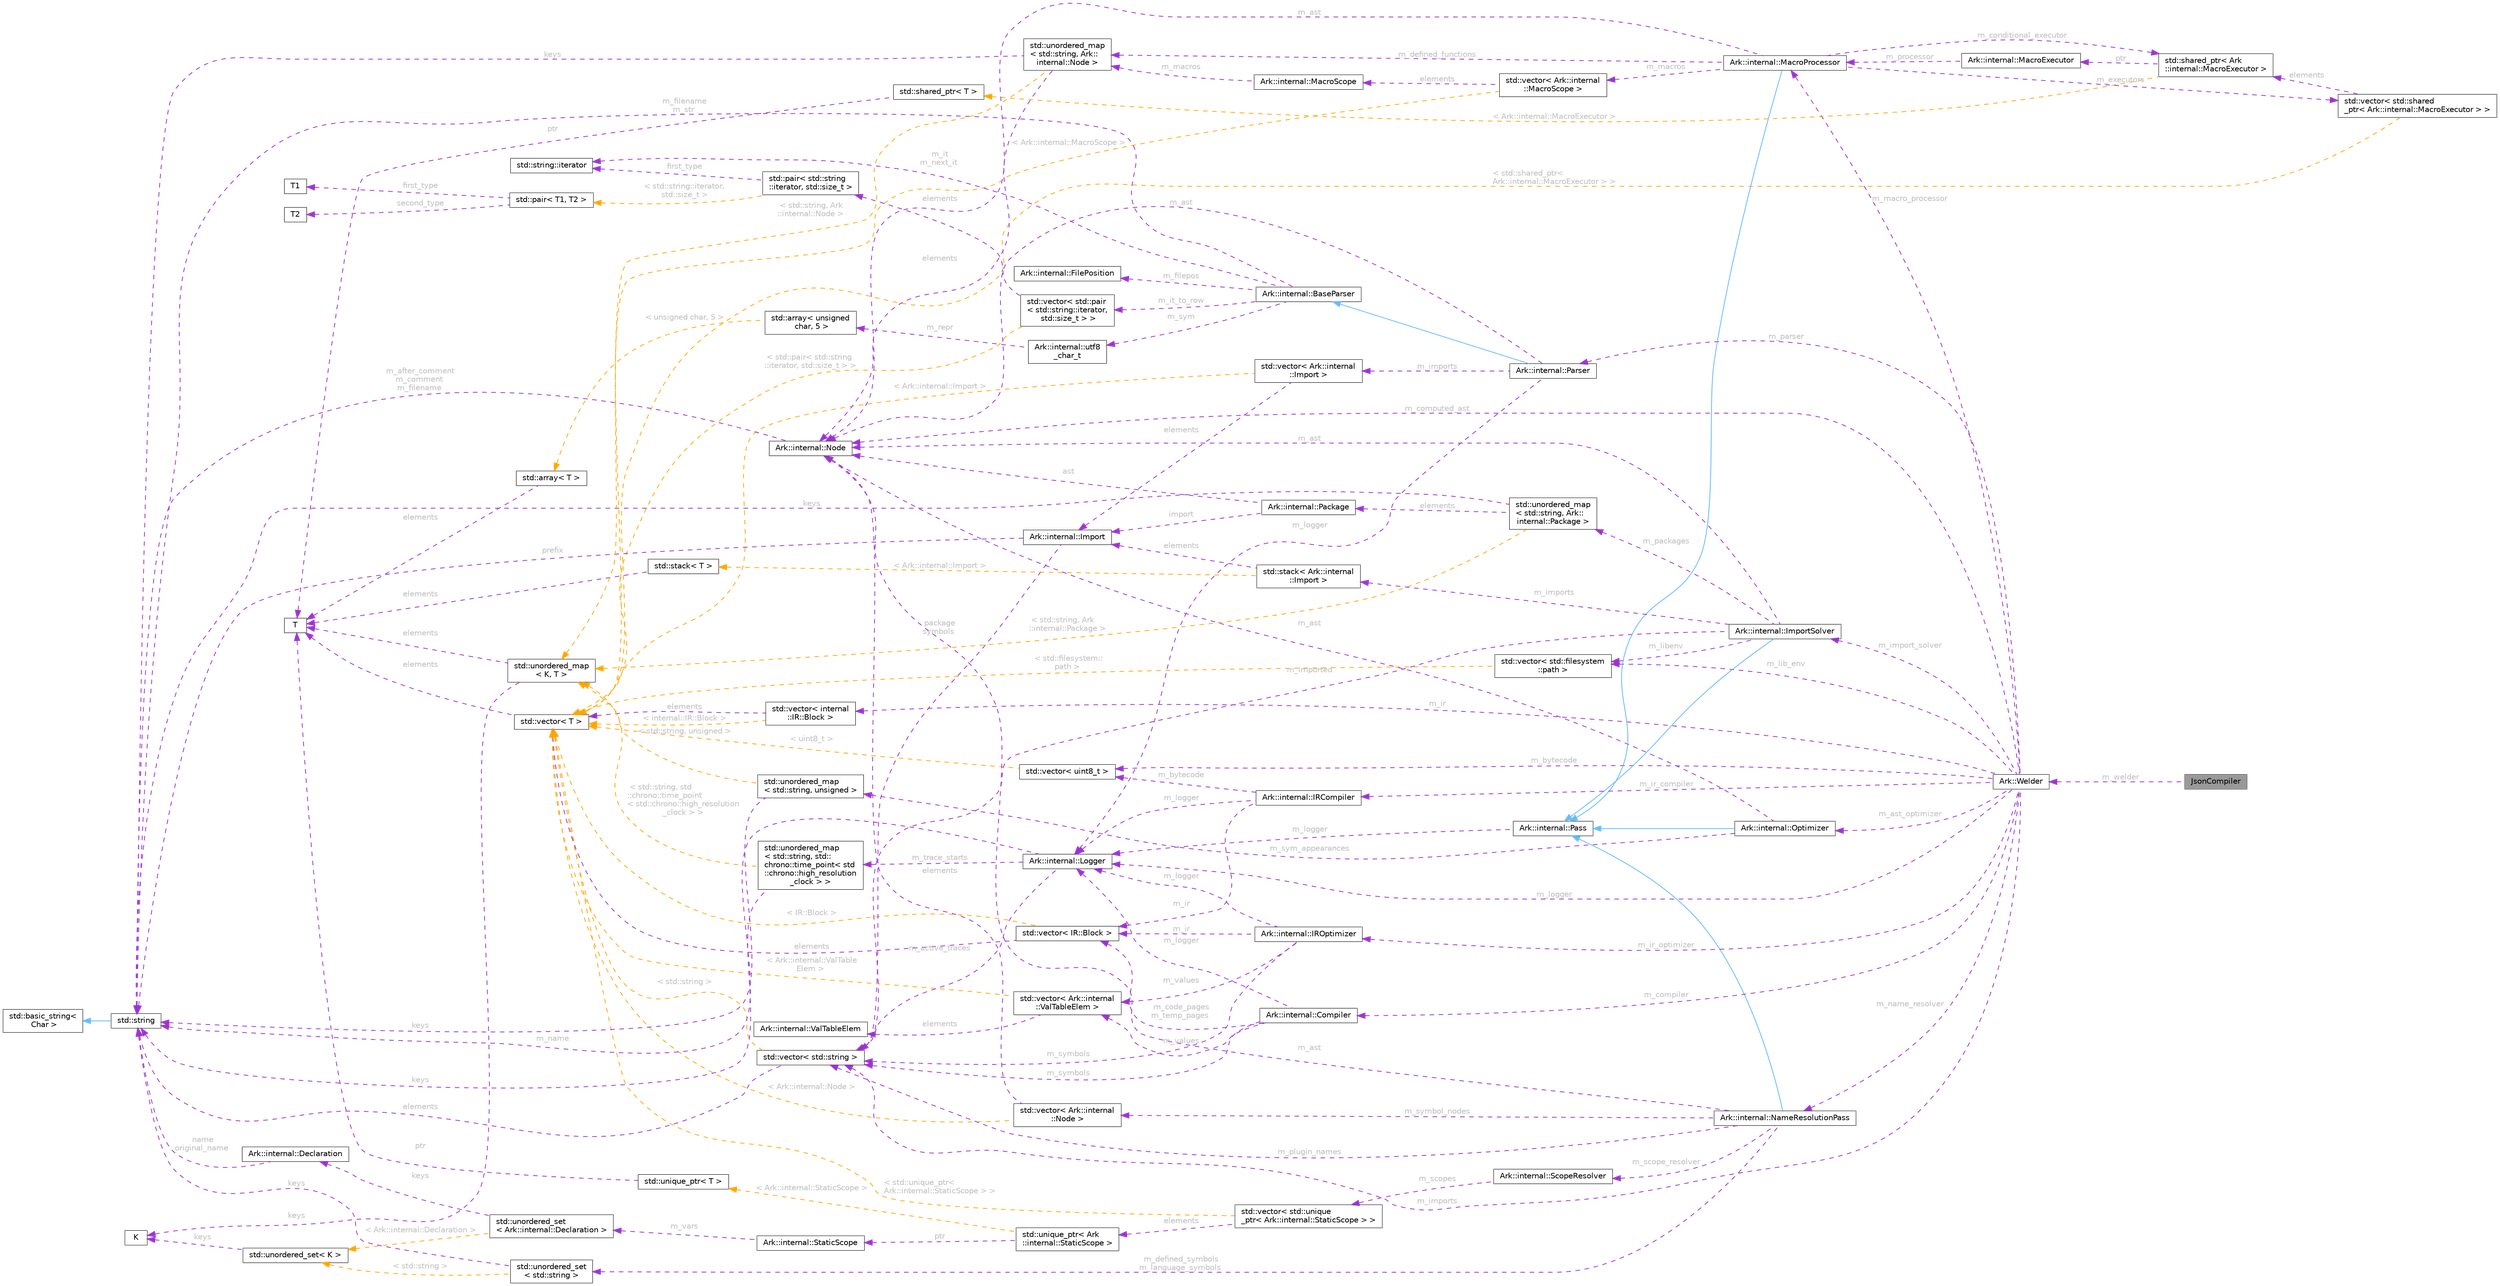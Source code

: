 digraph "JsonCompiler"
{
 // INTERACTIVE_SVG=YES
 // LATEX_PDF_SIZE
  bgcolor="transparent";
  edge [fontname=Helvetica,fontsize=10,labelfontname=Helvetica,labelfontsize=10];
  node [fontname=Helvetica,fontsize=10,shape=box,height=0.2,width=0.4];
  rankdir="LR";
  Node1 [id="Node000001",label="JsonCompiler",height=0.2,width=0.4,color="gray40", fillcolor="grey60", style="filled", fontcolor="black",tooltip=" "];
  Node2 -> Node1 [id="edge1_Node000001_Node000002",dir="back",color="darkorchid3",style="dashed",tooltip=" ",label=" m_welder",fontcolor="grey" ];
  Node2 [id="Node000002",label="Ark::Welder",height=0.2,width=0.4,color="gray40", fillcolor="white", style="filled",URL="$d7/da8/classArk_1_1Welder.html",tooltip="The welder joins all the compiler passes."];
  Node3 -> Node2 [id="edge2_Node000002_Node000003",dir="back",color="darkorchid3",style="dashed",tooltip=" ",label=" m_lib_env",fontcolor="grey" ];
  Node3 [id="Node000003",label="std::vector\< std::filesystem\l::path \>",height=0.2,width=0.4,color="gray40", fillcolor="white", style="filled",tooltip=" "];
  Node4 -> Node3 [id="edge3_Node000003_Node000004",dir="back",color="orange",style="dashed",tooltip=" ",label=" \< std::filesystem::\lpath \>",fontcolor="grey" ];
  Node4 [id="Node000004",label="std::vector\< T \>",height=0.2,width=0.4,color="gray40", fillcolor="white", style="filled",tooltip=" "];
  Node5 -> Node4 [id="edge4_Node000004_Node000005",dir="back",color="darkorchid3",style="dashed",tooltip=" ",label=" elements",fontcolor="grey" ];
  Node5 [id="Node000005",label="T",height=0.2,width=0.4,color="gray40", fillcolor="white", style="filled",tooltip=" "];
  Node6 -> Node2 [id="edge5_Node000002_Node000006",dir="back",color="darkorchid3",style="dashed",tooltip=" ",label=" m_imports",fontcolor="grey" ];
  Node6 [id="Node000006",label="std::vector\< std::string \>",height=0.2,width=0.4,color="gray40", fillcolor="white", style="filled",tooltip=" "];
  Node7 -> Node6 [id="edge6_Node000006_Node000007",dir="back",color="darkorchid3",style="dashed",tooltip=" ",label=" elements",fontcolor="grey" ];
  Node7 [id="Node000007",label="std::string",height=0.2,width=0.4,color="gray40", fillcolor="white", style="filled",tooltip=" "];
  Node8 -> Node7 [id="edge7_Node000007_Node000008",dir="back",color="steelblue1",style="solid",tooltip=" "];
  Node8 [id="Node000008",label="std::basic_string\<\l Char \>",height=0.2,width=0.4,color="gray40", fillcolor="white", style="filled",tooltip=" "];
  Node4 -> Node6 [id="edge8_Node000006_Node000004",dir="back",color="orange",style="dashed",tooltip=" ",label=" \< std::string \>",fontcolor="grey" ];
  Node9 -> Node2 [id="edge9_Node000002_Node000009",dir="back",color="darkorchid3",style="dashed",tooltip=" ",label=" m_ir",fontcolor="grey" ];
  Node9 [id="Node000009",label="std::vector\< internal\l::IR::Block \>",height=0.2,width=0.4,color="gray40", fillcolor="white", style="filled",tooltip=" "];
  Node4 -> Node9 [id="edge10_Node000009_Node000004",dir="back",color="darkorchid3",style="dashed",tooltip=" ",label=" elements",fontcolor="grey" ];
  Node4 -> Node9 [id="edge11_Node000009_Node000004",dir="back",color="orange",style="dashed",tooltip=" ",label=" \< internal::IR::Block \>",fontcolor="grey" ];
  Node10 -> Node2 [id="edge12_Node000002_Node000010",dir="back",color="darkorchid3",style="dashed",tooltip=" ",label=" m_bytecode",fontcolor="grey" ];
  Node10 [id="Node000010",label="std::vector\< uint8_t \>",height=0.2,width=0.4,color="gray40", fillcolor="white", style="filled",tooltip=" "];
  Node4 -> Node10 [id="edge13_Node000010_Node000004",dir="back",color="orange",style="dashed",tooltip=" ",label=" \< uint8_t \>",fontcolor="grey" ];
  Node11 -> Node2 [id="edge14_Node000002_Node000011",dir="back",color="darkorchid3",style="dashed",tooltip=" ",label=" m_computed_ast",fontcolor="grey" ];
  Node11 [id="Node000011",label="Ark::internal::Node",height=0.2,width=0.4,color="gray40", fillcolor="white", style="filled",URL="$dc/d9e/classArk_1_1internal_1_1Node.html",tooltip="A node of an Abstract Syntax Tree for ArkScript."];
  Node7 -> Node11 [id="edge15_Node000011_Node000007",dir="back",color="darkorchid3",style="dashed",tooltip=" ",label=" m_after_comment\nm_comment\nm_filename",fontcolor="grey" ];
  Node12 -> Node2 [id="edge16_Node000002_Node000012",dir="back",color="darkorchid3",style="dashed",tooltip=" ",label=" m_parser",fontcolor="grey" ];
  Node12 [id="Node000012",label="Ark::internal::Parser",height=0.2,width=0.4,color="gray40", fillcolor="white", style="filled",URL="$d9/d0c/classArk_1_1internal_1_1Parser.html",tooltip=" "];
  Node13 -> Node12 [id="edge17_Node000012_Node000013",dir="back",color="steelblue1",style="solid",tooltip=" "];
  Node13 [id="Node000013",label="Ark::internal::BaseParser",height=0.2,width=0.4,color="gray40", fillcolor="white", style="filled",URL="$d8/d00/classArk_1_1internal_1_1BaseParser.html",tooltip=" "];
  Node7 -> Node13 [id="edge18_Node000013_Node000007",dir="back",color="darkorchid3",style="dashed",tooltip=" ",label=" m_filename\nm_str",fontcolor="grey" ];
  Node14 -> Node13 [id="edge19_Node000013_Node000014",dir="back",color="darkorchid3",style="dashed",tooltip=" ",label=" m_it_to_row",fontcolor="grey" ];
  Node14 [id="Node000014",label="std::vector\< std::pair\l\< std::string::iterator,\l std::size_t \> \>",height=0.2,width=0.4,color="gray40", fillcolor="white", style="filled",tooltip=" "];
  Node15 -> Node14 [id="edge20_Node000014_Node000015",dir="back",color="darkorchid3",style="dashed",tooltip=" ",label=" elements",fontcolor="grey" ];
  Node15 [id="Node000015",label="std::pair\< std::string\l::iterator, std::size_t \>",height=0.2,width=0.4,color="gray40", fillcolor="white", style="filled",tooltip=" "];
  Node16 -> Node15 [id="edge21_Node000015_Node000016",dir="back",color="darkorchid3",style="dashed",tooltip=" ",label=" first_type",fontcolor="grey" ];
  Node16 [id="Node000016",label="std::string::iterator",height=0.2,width=0.4,color="gray40", fillcolor="white", style="filled",tooltip=" "];
  Node17 -> Node15 [id="edge22_Node000015_Node000017",dir="back",color="orange",style="dashed",tooltip=" ",label=" \< std::string::iterator,\l std::size_t \>",fontcolor="grey" ];
  Node17 [id="Node000017",label="std::pair\< T1, T2 \>",height=0.2,width=0.4,color="gray40", fillcolor="white", style="filled",tooltip=" "];
  Node18 -> Node17 [id="edge23_Node000017_Node000018",dir="back",color="darkorchid3",style="dashed",tooltip=" ",label=" first_type",fontcolor="grey" ];
  Node18 [id="Node000018",label="T1",height=0.2,width=0.4,color="gray40", fillcolor="white", style="filled",tooltip=" "];
  Node19 -> Node17 [id="edge24_Node000017_Node000019",dir="back",color="darkorchid3",style="dashed",tooltip=" ",label=" second_type",fontcolor="grey" ];
  Node19 [id="Node000019",label="T2",height=0.2,width=0.4,color="gray40", fillcolor="white", style="filled",tooltip=" "];
  Node4 -> Node14 [id="edge25_Node000014_Node000004",dir="back",color="orange",style="dashed",tooltip=" ",label=" \< std::pair\< std::string\l::iterator, std::size_t \> \>",fontcolor="grey" ];
  Node16 -> Node13 [id="edge26_Node000013_Node000016",dir="back",color="darkorchid3",style="dashed",tooltip=" ",label=" m_it\nm_next_it",fontcolor="grey" ];
  Node20 -> Node13 [id="edge27_Node000013_Node000020",dir="back",color="darkorchid3",style="dashed",tooltip=" ",label=" m_sym",fontcolor="grey" ];
  Node20 [id="Node000020",label="Ark::internal::utf8\l_char_t",height=0.2,width=0.4,color="gray40", fillcolor="white", style="filled",URL="$df/d83/classArk_1_1internal_1_1utf8__char__t.html",tooltip=" "];
  Node21 -> Node20 [id="edge28_Node000020_Node000021",dir="back",color="darkorchid3",style="dashed",tooltip=" ",label=" m_repr",fontcolor="grey" ];
  Node21 [id="Node000021",label="std::array\< unsigned\l char, 5 \>",height=0.2,width=0.4,color="gray40", fillcolor="white", style="filled",tooltip=" "];
  Node22 -> Node21 [id="edge29_Node000021_Node000022",dir="back",color="orange",style="dashed",tooltip=" ",label=" \< unsigned char, 5 \>",fontcolor="grey" ];
  Node22 [id="Node000022",label="std::array\< T \>",height=0.2,width=0.4,color="gray40", fillcolor="white", style="filled",tooltip=" "];
  Node5 -> Node22 [id="edge30_Node000022_Node000005",dir="back",color="darkorchid3",style="dashed",tooltip=" ",label=" elements",fontcolor="grey" ];
  Node23 -> Node13 [id="edge31_Node000013_Node000023",dir="back",color="darkorchid3",style="dashed",tooltip=" ",label=" m_filepos",fontcolor="grey" ];
  Node23 [id="Node000023",label="Ark::internal::FilePosition",height=0.2,width=0.4,color="gray40", fillcolor="white", style="filled",URL="$dd/d0e/structArk_1_1internal_1_1FilePosition.html",tooltip="Describe a position in a given file ; handled by the BaseParser."];
  Node24 -> Node12 [id="edge32_Node000012_Node000024",dir="back",color="darkorchid3",style="dashed",tooltip=" ",label=" m_logger",fontcolor="grey" ];
  Node24 [id="Node000024",label="Ark::internal::Logger",height=0.2,width=0.4,color="gray40", fillcolor="white", style="filled",URL="$d6/d2f/classArk_1_1internal_1_1Logger.html",tooltip=" "];
  Node7 -> Node24 [id="edge33_Node000024_Node000007",dir="back",color="darkorchid3",style="dashed",tooltip=" ",label=" m_name",fontcolor="grey" ];
  Node25 -> Node24 [id="edge34_Node000024_Node000025",dir="back",color="darkorchid3",style="dashed",tooltip=" ",label=" m_trace_starts",fontcolor="grey" ];
  Node25 [id="Node000025",label="std::unordered_map\l\< std::string, std::\lchrono::time_point\< std\l::chrono::high_resolution\l_clock \> \>",height=0.2,width=0.4,color="gray40", fillcolor="white", style="filled",tooltip=" "];
  Node7 -> Node25 [id="edge35_Node000025_Node000007",dir="back",color="darkorchid3",style="dashed",tooltip=" ",label=" keys",fontcolor="grey" ];
  Node26 -> Node25 [id="edge36_Node000025_Node000026",dir="back",color="orange",style="dashed",tooltip=" ",label=" \< std::string, std\l::chrono::time_point\l\< std::chrono::high_resolution\l_clock \> \>",fontcolor="grey" ];
  Node26 [id="Node000026",label="std::unordered_map\l\< K, T \>",height=0.2,width=0.4,color="gray40", fillcolor="white", style="filled",tooltip=" "];
  Node27 -> Node26 [id="edge37_Node000026_Node000027",dir="back",color="darkorchid3",style="dashed",tooltip=" ",label=" keys",fontcolor="grey" ];
  Node27 [id="Node000027",label="K",height=0.2,width=0.4,color="gray40", fillcolor="white", style="filled",tooltip=" "];
  Node5 -> Node26 [id="edge38_Node000026_Node000005",dir="back",color="darkorchid3",style="dashed",tooltip=" ",label=" elements",fontcolor="grey" ];
  Node6 -> Node24 [id="edge39_Node000024_Node000006",dir="back",color="darkorchid3",style="dashed",tooltip=" ",label=" m_active_traces",fontcolor="grey" ];
  Node11 -> Node12 [id="edge40_Node000012_Node000011",dir="back",color="darkorchid3",style="dashed",tooltip=" ",label=" m_ast",fontcolor="grey" ];
  Node28 -> Node12 [id="edge41_Node000012_Node000028",dir="back",color="darkorchid3",style="dashed",tooltip=" ",label=" m_imports",fontcolor="grey" ];
  Node28 [id="Node000028",label="std::vector\< Ark::internal\l::Import \>",height=0.2,width=0.4,color="gray40", fillcolor="white", style="filled",tooltip=" "];
  Node29 -> Node28 [id="edge42_Node000028_Node000029",dir="back",color="darkorchid3",style="dashed",tooltip=" ",label=" elements",fontcolor="grey" ];
  Node29 [id="Node000029",label="Ark::internal::Import",height=0.2,width=0.4,color="gray40", fillcolor="white", style="filled",URL="$da/d03/structArk_1_1internal_1_1Import.html",tooltip=" "];
  Node7 -> Node29 [id="edge43_Node000029_Node000007",dir="back",color="darkorchid3",style="dashed",tooltip=" ",label=" prefix",fontcolor="grey" ];
  Node6 -> Node29 [id="edge44_Node000029_Node000006",dir="back",color="darkorchid3",style="dashed",tooltip=" ",label=" package\nsymbols",fontcolor="grey" ];
  Node4 -> Node28 [id="edge45_Node000028_Node000004",dir="back",color="orange",style="dashed",tooltip=" ",label=" \< Ark::internal::Import \>",fontcolor="grey" ];
  Node30 -> Node2 [id="edge46_Node000002_Node000030",dir="back",color="darkorchid3",style="dashed",tooltip=" ",label=" m_import_solver",fontcolor="grey" ];
  Node30 [id="Node000030",label="Ark::internal::ImportSolver",height=0.2,width=0.4,color="gray40", fillcolor="white", style="filled",URL="$d2/d90/classArk_1_1internal_1_1ImportSolver.html",tooltip=" "];
  Node31 -> Node30 [id="edge47_Node000030_Node000031",dir="back",color="steelblue1",style="solid",tooltip=" "];
  Node31 [id="Node000031",label="Ark::internal::Pass",height=0.2,width=0.4,color="gray40", fillcolor="white", style="filled",URL="$da/d7b/classArk_1_1internal_1_1Pass.html",tooltip="An interface to describe compiler passes."];
  Node24 -> Node31 [id="edge48_Node000031_Node000024",dir="back",color="darkorchid3",style="dashed",tooltip=" ",label=" m_logger",fontcolor="grey" ];
  Node3 -> Node30 [id="edge49_Node000030_Node000003",dir="back",color="darkorchid3",style="dashed",tooltip=" ",label=" m_libenv",fontcolor="grey" ];
  Node11 -> Node30 [id="edge50_Node000030_Node000011",dir="back",color="darkorchid3",style="dashed",tooltip=" ",label=" m_ast",fontcolor="grey" ];
  Node32 -> Node30 [id="edge51_Node000030_Node000032",dir="back",color="darkorchid3",style="dashed",tooltip=" ",label=" m_imports",fontcolor="grey" ];
  Node32 [id="Node000032",label="std::stack\< Ark::internal\l::Import \>",height=0.2,width=0.4,color="gray40", fillcolor="white", style="filled",tooltip=" "];
  Node29 -> Node32 [id="edge52_Node000032_Node000029",dir="back",color="darkorchid3",style="dashed",tooltip=" ",label=" elements",fontcolor="grey" ];
  Node33 -> Node32 [id="edge53_Node000032_Node000033",dir="back",color="orange",style="dashed",tooltip=" ",label=" \< Ark::internal::Import \>",fontcolor="grey" ];
  Node33 [id="Node000033",label="std::stack\< T \>",height=0.2,width=0.4,color="gray40", fillcolor="white", style="filled",tooltip=" "];
  Node5 -> Node33 [id="edge54_Node000033_Node000005",dir="back",color="darkorchid3",style="dashed",tooltip=" ",label=" elements",fontcolor="grey" ];
  Node34 -> Node30 [id="edge55_Node000030_Node000034",dir="back",color="darkorchid3",style="dashed",tooltip=" ",label=" m_packages",fontcolor="grey" ];
  Node34 [id="Node000034",label="std::unordered_map\l\< std::string, Ark::\linternal::Package \>",height=0.2,width=0.4,color="gray40", fillcolor="white", style="filled",tooltip=" "];
  Node7 -> Node34 [id="edge56_Node000034_Node000007",dir="back",color="darkorchid3",style="dashed",tooltip=" ",label=" keys",fontcolor="grey" ];
  Node35 -> Node34 [id="edge57_Node000034_Node000035",dir="back",color="darkorchid3",style="dashed",tooltip=" ",label=" elements",fontcolor="grey" ];
  Node35 [id="Node000035",label="Ark::internal::Package",height=0.2,width=0.4,color="gray40", fillcolor="white", style="filled",URL="$dd/d76/structArk_1_1internal_1_1Package.html",tooltip=" "];
  Node11 -> Node35 [id="edge58_Node000035_Node000011",dir="back",color="darkorchid3",style="dashed",tooltip=" ",label=" ast",fontcolor="grey" ];
  Node29 -> Node35 [id="edge59_Node000035_Node000029",dir="back",color="darkorchid3",style="dashed",tooltip=" ",label=" import",fontcolor="grey" ];
  Node26 -> Node34 [id="edge60_Node000034_Node000026",dir="back",color="orange",style="dashed",tooltip=" ",label=" \< std::string, Ark\l::internal::Package \>",fontcolor="grey" ];
  Node6 -> Node30 [id="edge61_Node000030_Node000006",dir="back",color="darkorchid3",style="dashed",tooltip=" ",label=" m_imported",fontcolor="grey" ];
  Node36 -> Node2 [id="edge62_Node000002_Node000036",dir="back",color="darkorchid3",style="dashed",tooltip=" ",label=" m_macro_processor",fontcolor="grey" ];
  Node36 [id="Node000036",label="Ark::internal::MacroProcessor",height=0.2,width=0.4,color="gray40", fillcolor="white", style="filled",URL="$d5/db5/classArk_1_1internal_1_1MacroProcessor.html",tooltip="The class handling the macros definitions and calls, given an AST."];
  Node31 -> Node36 [id="edge63_Node000036_Node000031",dir="back",color="steelblue1",style="solid",tooltip=" "];
  Node11 -> Node36 [id="edge64_Node000036_Node000011",dir="back",color="darkorchid3",style="dashed",tooltip=" ",label=" m_ast",fontcolor="grey" ];
  Node37 -> Node36 [id="edge65_Node000036_Node000037",dir="back",color="darkorchid3",style="dashed",tooltip=" ",label=" m_macros",fontcolor="grey" ];
  Node37 [id="Node000037",label="std::vector\< Ark::internal\l::MacroScope \>",height=0.2,width=0.4,color="gray40", fillcolor="white", style="filled",tooltip=" "];
  Node38 -> Node37 [id="edge66_Node000037_Node000038",dir="back",color="darkorchid3",style="dashed",tooltip=" ",label=" elements",fontcolor="grey" ];
  Node38 [id="Node000038",label="Ark::internal::MacroScope",height=0.2,width=0.4,color="gray40", fillcolor="white", style="filled",URL="$d6/d42/classArk_1_1internal_1_1MacroScope.html",tooltip=" "];
  Node39 -> Node38 [id="edge67_Node000038_Node000039",dir="back",color="darkorchid3",style="dashed",tooltip=" ",label=" m_macros",fontcolor="grey" ];
  Node39 [id="Node000039",label="std::unordered_map\l\< std::string, Ark::\linternal::Node \>",height=0.2,width=0.4,color="gray40", fillcolor="white", style="filled",tooltip=" "];
  Node7 -> Node39 [id="edge68_Node000039_Node000007",dir="back",color="darkorchid3",style="dashed",tooltip=" ",label=" keys",fontcolor="grey" ];
  Node11 -> Node39 [id="edge69_Node000039_Node000011",dir="back",color="darkorchid3",style="dashed",tooltip=" ",label=" elements",fontcolor="grey" ];
  Node26 -> Node39 [id="edge70_Node000039_Node000026",dir="back",color="orange",style="dashed",tooltip=" ",label=" \< std::string, Ark\l::internal::Node \>",fontcolor="grey" ];
  Node4 -> Node37 [id="edge71_Node000037_Node000004",dir="back",color="orange",style="dashed",tooltip=" ",label=" \< Ark::internal::MacroScope \>",fontcolor="grey" ];
  Node40 -> Node36 [id="edge72_Node000036_Node000040",dir="back",color="darkorchid3",style="dashed",tooltip=" ",label=" m_conditional_executor",fontcolor="grey" ];
  Node40 [id="Node000040",label="std::shared_ptr\< Ark\l::internal::MacroExecutor \>",height=0.2,width=0.4,color="gray40", fillcolor="white", style="filled",tooltip=" "];
  Node41 -> Node40 [id="edge73_Node000040_Node000041",dir="back",color="darkorchid3",style="dashed",tooltip=" ",label=" ptr",fontcolor="grey" ];
  Node41 [id="Node000041",label="Ark::internal::MacroExecutor",height=0.2,width=0.4,color="gray40", fillcolor="white", style="filled",URL="$d5/d8f/classArk_1_1internal_1_1MacroExecutor.html",tooltip="A class that applies macros in a Node."];
  Node36 -> Node41 [id="edge74_Node000041_Node000036",dir="back",color="darkorchid3",style="dashed",tooltip=" ",label=" m_processor",fontcolor="grey" ];
  Node42 -> Node40 [id="edge75_Node000040_Node000042",dir="back",color="orange",style="dashed",tooltip=" ",label=" \< Ark::internal::MacroExecutor \>",fontcolor="grey" ];
  Node42 [id="Node000042",label="std::shared_ptr\< T \>",height=0.2,width=0.4,color="gray40", fillcolor="white", style="filled",tooltip=" "];
  Node5 -> Node42 [id="edge76_Node000042_Node000005",dir="back",color="darkorchid3",style="dashed",tooltip=" ",label=" ptr",fontcolor="grey" ];
  Node43 -> Node36 [id="edge77_Node000036_Node000043",dir="back",color="darkorchid3",style="dashed",tooltip=" ",label=" m_executors",fontcolor="grey" ];
  Node43 [id="Node000043",label="std::vector\< std::shared\l_ptr\< Ark::internal::MacroExecutor \> \>",height=0.2,width=0.4,color="gray40", fillcolor="white", style="filled",tooltip=" "];
  Node40 -> Node43 [id="edge78_Node000043_Node000040",dir="back",color="darkorchid3",style="dashed",tooltip=" ",label=" elements",fontcolor="grey" ];
  Node4 -> Node43 [id="edge79_Node000043_Node000004",dir="back",color="orange",style="dashed",tooltip=" ",label=" \< std::shared_ptr\<\l Ark::internal::MacroExecutor \> \>",fontcolor="grey" ];
  Node39 -> Node36 [id="edge80_Node000036_Node000039",dir="back",color="darkorchid3",style="dashed",tooltip=" ",label=" m_defined_functions",fontcolor="grey" ];
  Node44 -> Node2 [id="edge81_Node000002_Node000044",dir="back",color="darkorchid3",style="dashed",tooltip=" ",label=" m_ast_optimizer",fontcolor="grey" ];
  Node44 [id="Node000044",label="Ark::internal::Optimizer",height=0.2,width=0.4,color="gray40", fillcolor="white", style="filled",URL="$d7/da8/classArk_1_1internal_1_1Optimizer.html",tooltip="The ArkScript AST optimizer."];
  Node31 -> Node44 [id="edge82_Node000044_Node000031",dir="back",color="steelblue1",style="solid",tooltip=" "];
  Node11 -> Node44 [id="edge83_Node000044_Node000011",dir="back",color="darkorchid3",style="dashed",tooltip=" ",label=" m_ast",fontcolor="grey" ];
  Node45 -> Node44 [id="edge84_Node000044_Node000045",dir="back",color="darkorchid3",style="dashed",tooltip=" ",label=" m_sym_appearances",fontcolor="grey" ];
  Node45 [id="Node000045",label="std::unordered_map\l\< std::string, unsigned \>",height=0.2,width=0.4,color="gray40", fillcolor="white", style="filled",tooltip=" "];
  Node7 -> Node45 [id="edge85_Node000045_Node000007",dir="back",color="darkorchid3",style="dashed",tooltip=" ",label=" keys",fontcolor="grey" ];
  Node26 -> Node45 [id="edge86_Node000045_Node000026",dir="back",color="orange",style="dashed",tooltip=" ",label=" \< std::string, unsigned \>",fontcolor="grey" ];
  Node46 -> Node2 [id="edge87_Node000002_Node000046",dir="back",color="darkorchid3",style="dashed",tooltip=" ",label=" m_name_resolver",fontcolor="grey" ];
  Node46 [id="Node000046",label="Ark::internal::NameResolutionPass",height=0.2,width=0.4,color="gray40", fillcolor="white", style="filled",URL="$d7/db8/classArk_1_1internal_1_1NameResolutionPass.html",tooltip=" "];
  Node31 -> Node46 [id="edge88_Node000046_Node000031",dir="back",color="steelblue1",style="solid",tooltip=" "];
  Node11 -> Node46 [id="edge89_Node000046_Node000011",dir="back",color="darkorchid3",style="dashed",tooltip=" ",label=" m_ast",fontcolor="grey" ];
  Node47 -> Node46 [id="edge90_Node000046_Node000047",dir="back",color="darkorchid3",style="dashed",tooltip=" ",label=" m_defined_symbols\nm_language_symbols",fontcolor="grey" ];
  Node47 [id="Node000047",label="std::unordered_set\l\< std::string \>",height=0.2,width=0.4,color="gray40", fillcolor="white", style="filled",tooltip=" "];
  Node7 -> Node47 [id="edge91_Node000047_Node000007",dir="back",color="darkorchid3",style="dashed",tooltip=" ",label=" keys",fontcolor="grey" ];
  Node48 -> Node47 [id="edge92_Node000047_Node000048",dir="back",color="orange",style="dashed",tooltip=" ",label=" \< std::string \>",fontcolor="grey" ];
  Node48 [id="Node000048",label="std::unordered_set\< K \>",height=0.2,width=0.4,color="gray40", fillcolor="white", style="filled",tooltip=" "];
  Node27 -> Node48 [id="edge93_Node000048_Node000027",dir="back",color="darkorchid3",style="dashed",tooltip=" ",label=" keys",fontcolor="grey" ];
  Node49 -> Node46 [id="edge94_Node000046_Node000049",dir="back",color="darkorchid3",style="dashed",tooltip=" ",label=" m_symbol_nodes",fontcolor="grey" ];
  Node49 [id="Node000049",label="std::vector\< Ark::internal\l::Node \>",height=0.2,width=0.4,color="gray40", fillcolor="white", style="filled",tooltip=" "];
  Node11 -> Node49 [id="edge95_Node000049_Node000011",dir="back",color="darkorchid3",style="dashed",tooltip=" ",label=" elements",fontcolor="grey" ];
  Node4 -> Node49 [id="edge96_Node000049_Node000004",dir="back",color="orange",style="dashed",tooltip=" ",label=" \< Ark::internal::Node \>",fontcolor="grey" ];
  Node6 -> Node46 [id="edge97_Node000046_Node000006",dir="back",color="darkorchid3",style="dashed",tooltip=" ",label=" m_plugin_names",fontcolor="grey" ];
  Node50 -> Node46 [id="edge98_Node000046_Node000050",dir="back",color="darkorchid3",style="dashed",tooltip=" ",label=" m_scope_resolver",fontcolor="grey" ];
  Node50 [id="Node000050",label="Ark::internal::ScopeResolver",height=0.2,width=0.4,color="gray40", fillcolor="white", style="filled",URL="$dd/d92/classArk_1_1internal_1_1ScopeResolver.html",tooltip=" "];
  Node51 -> Node50 [id="edge99_Node000050_Node000051",dir="back",color="darkorchid3",style="dashed",tooltip=" ",label=" m_scopes",fontcolor="grey" ];
  Node51 [id="Node000051",label="std::vector\< std::unique\l_ptr\< Ark::internal::StaticScope \> \>",height=0.2,width=0.4,color="gray40", fillcolor="white", style="filled",tooltip=" "];
  Node52 -> Node51 [id="edge100_Node000051_Node000052",dir="back",color="darkorchid3",style="dashed",tooltip=" ",label=" elements",fontcolor="grey" ];
  Node52 [id="Node000052",label="std::unique_ptr\< Ark\l::internal::StaticScope \>",height=0.2,width=0.4,color="gray40", fillcolor="white", style="filled",tooltip=" "];
  Node53 -> Node52 [id="edge101_Node000052_Node000053",dir="back",color="darkorchid3",style="dashed",tooltip=" ",label=" ptr",fontcolor="grey" ];
  Node53 [id="Node000053",label="Ark::internal::StaticScope",height=0.2,width=0.4,color="gray40", fillcolor="white", style="filled",URL="$d3/d8e/classArk_1_1internal_1_1StaticScope.html",tooltip=" "];
  Node54 -> Node53 [id="edge102_Node000053_Node000054",dir="back",color="darkorchid3",style="dashed",tooltip=" ",label=" m_vars",fontcolor="grey" ];
  Node54 [id="Node000054",label="std::unordered_set\l\< Ark::internal::Declaration \>",height=0.2,width=0.4,color="gray40", fillcolor="white", style="filled",tooltip=" "];
  Node55 -> Node54 [id="edge103_Node000054_Node000055",dir="back",color="darkorchid3",style="dashed",tooltip=" ",label=" keys",fontcolor="grey" ];
  Node55 [id="Node000055",label="Ark::internal::Declaration",height=0.2,width=0.4,color="gray40", fillcolor="white", style="filled",URL="$d1/dcf/structArk_1_1internal_1_1Declaration.html",tooltip=" "];
  Node7 -> Node55 [id="edge104_Node000055_Node000007",dir="back",color="darkorchid3",style="dashed",tooltip=" ",label=" name\noriginal_name",fontcolor="grey" ];
  Node48 -> Node54 [id="edge105_Node000054_Node000048",dir="back",color="orange",style="dashed",tooltip=" ",label=" \< Ark::internal::Declaration \>",fontcolor="grey" ];
  Node56 -> Node52 [id="edge106_Node000052_Node000056",dir="back",color="orange",style="dashed",tooltip=" ",label=" \< Ark::internal::StaticScope \>",fontcolor="grey" ];
  Node56 [id="Node000056",label="std::unique_ptr\< T \>",height=0.2,width=0.4,color="gray40", fillcolor="white", style="filled",tooltip=" "];
  Node5 -> Node56 [id="edge107_Node000056_Node000005",dir="back",color="darkorchid3",style="dashed",tooltip=" ",label=" ptr",fontcolor="grey" ];
  Node4 -> Node51 [id="edge108_Node000051_Node000004",dir="back",color="orange",style="dashed",tooltip=" ",label=" \< std::unique_ptr\<\l Ark::internal::StaticScope \> \>",fontcolor="grey" ];
  Node24 -> Node2 [id="edge109_Node000002_Node000024",dir="back",color="darkorchid3",style="dashed",tooltip=" ",label=" m_logger",fontcolor="grey" ];
  Node57 -> Node2 [id="edge110_Node000002_Node000057",dir="back",color="darkorchid3",style="dashed",tooltip=" ",label=" m_ir_optimizer",fontcolor="grey" ];
  Node57 [id="Node000057",label="Ark::internal::IROptimizer",height=0.2,width=0.4,color="gray40", fillcolor="white", style="filled",URL="$da/d85/classArk_1_1internal_1_1IROptimizer.html",tooltip=" "];
  Node24 -> Node57 [id="edge111_Node000057_Node000024",dir="back",color="darkorchid3",style="dashed",tooltip=" ",label=" m_logger",fontcolor="grey" ];
  Node58 -> Node57 [id="edge112_Node000057_Node000058",dir="back",color="darkorchid3",style="dashed",tooltip=" ",label=" m_ir",fontcolor="grey" ];
  Node58 [id="Node000058",label="std::vector\< IR::Block \>",height=0.2,width=0.4,color="gray40", fillcolor="white", style="filled",tooltip=" "];
  Node4 -> Node58 [id="edge113_Node000058_Node000004",dir="back",color="darkorchid3",style="dashed",tooltip=" ",label=" elements",fontcolor="grey" ];
  Node4 -> Node58 [id="edge114_Node000058_Node000004",dir="back",color="orange",style="dashed",tooltip=" ",label=" \< IR::Block \>",fontcolor="grey" ];
  Node6 -> Node57 [id="edge115_Node000057_Node000006",dir="back",color="darkorchid3",style="dashed",tooltip=" ",label=" m_symbols",fontcolor="grey" ];
  Node59 -> Node57 [id="edge116_Node000057_Node000059",dir="back",color="darkorchid3",style="dashed",tooltip=" ",label=" m_values",fontcolor="grey" ];
  Node59 [id="Node000059",label="std::vector\< Ark::internal\l::ValTableElem \>",height=0.2,width=0.4,color="gray40", fillcolor="white", style="filled",tooltip=" "];
  Node60 -> Node59 [id="edge117_Node000059_Node000060",dir="back",color="darkorchid3",style="dashed",tooltip=" ",label=" elements",fontcolor="grey" ];
  Node60 [id="Node000060",label="Ark::internal::ValTableElem",height=0.2,width=0.4,color="gray40", fillcolor="white", style="filled",URL="$d8/dc4/structArk_1_1internal_1_1ValTableElem.html",tooltip="A Compiler Value class helper to handle multiple types."];
  Node4 -> Node59 [id="edge118_Node000059_Node000004",dir="back",color="orange",style="dashed",tooltip=" ",label=" \< Ark::internal::ValTable\lElem \>",fontcolor="grey" ];
  Node61 -> Node2 [id="edge119_Node000002_Node000061",dir="back",color="darkorchid3",style="dashed",tooltip=" ",label=" m_ir_compiler",fontcolor="grey" ];
  Node61 [id="Node000061",label="Ark::internal::IRCompiler",height=0.2,width=0.4,color="gray40", fillcolor="white", style="filled",URL="$d0/da1/classArk_1_1internal_1_1IRCompiler.html",tooltip=" "];
  Node24 -> Node61 [id="edge120_Node000061_Node000024",dir="back",color="darkorchid3",style="dashed",tooltip=" ",label=" m_logger",fontcolor="grey" ];
  Node10 -> Node61 [id="edge121_Node000061_Node000010",dir="back",color="darkorchid3",style="dashed",tooltip=" ",label=" m_bytecode",fontcolor="grey" ];
  Node58 -> Node61 [id="edge122_Node000061_Node000058",dir="back",color="darkorchid3",style="dashed",tooltip=" ",label=" m_ir",fontcolor="grey" ];
  Node62 -> Node2 [id="edge123_Node000002_Node000062",dir="back",color="darkorchid3",style="dashed",tooltip=" ",label=" m_compiler",fontcolor="grey" ];
  Node62 [id="Node000062",label="Ark::internal::Compiler",height=0.2,width=0.4,color="gray40", fillcolor="white", style="filled",URL="$db/de9/classArk_1_1internal_1_1Compiler.html",tooltip="The ArkScript bytecode compiler."];
  Node6 -> Node62 [id="edge124_Node000062_Node000006",dir="back",color="darkorchid3",style="dashed",tooltip=" ",label=" m_symbols",fontcolor="grey" ];
  Node59 -> Node62 [id="edge125_Node000062_Node000059",dir="back",color="darkorchid3",style="dashed",tooltip=" ",label=" m_values",fontcolor="grey" ];
  Node58 -> Node62 [id="edge126_Node000062_Node000058",dir="back",color="darkorchid3",style="dashed",tooltip=" ",label=" m_code_pages\nm_temp_pages",fontcolor="grey" ];
  Node24 -> Node62 [id="edge127_Node000062_Node000024",dir="back",color="darkorchid3",style="dashed",tooltip=" ",label=" m_logger",fontcolor="grey" ];
}
